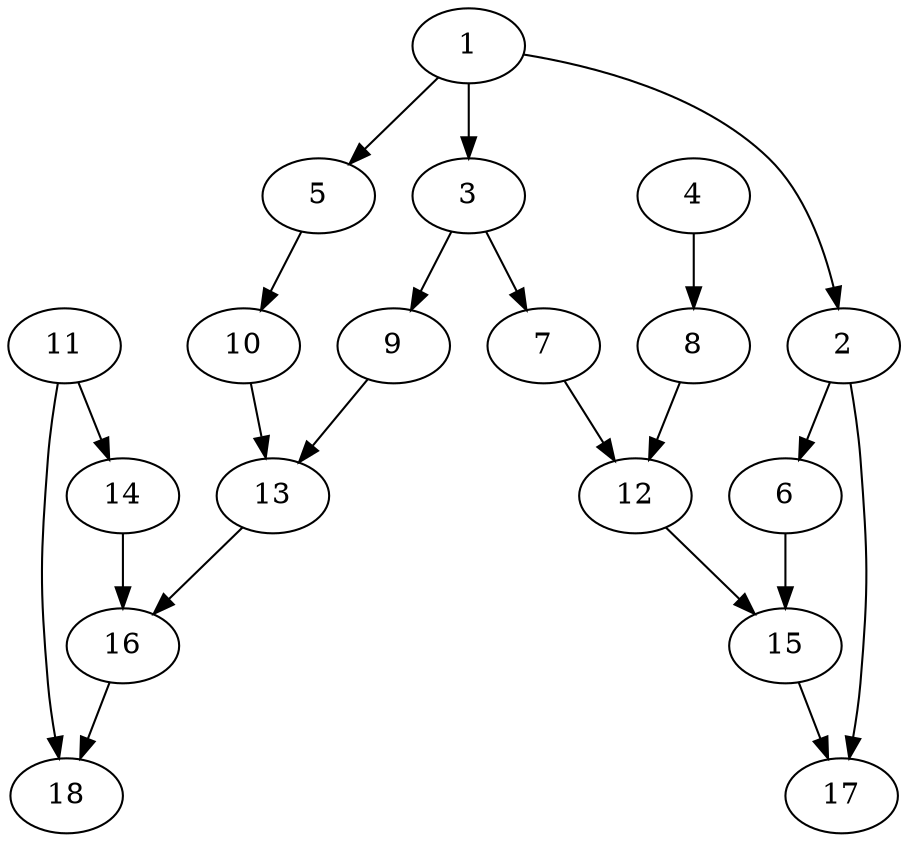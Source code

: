 strict digraph  {
1;
2;
3;
5;
6;
17;
7;
9;
4;
8;
10;
15;
12;
13;
11;
14;
18;
16;
1 -> 2;
1 -> 3;
1 -> 5;
2 -> 6;
2 -> 17;
3 -> 7;
3 -> 9;
5 -> 10;
6 -> 15;
7 -> 12;
9 -> 13;
4 -> 8;
8 -> 12;
10 -> 13;
15 -> 17;
12 -> 15;
13 -> 16;
11 -> 14;
11 -> 18;
14 -> 16;
16 -> 18;
}
